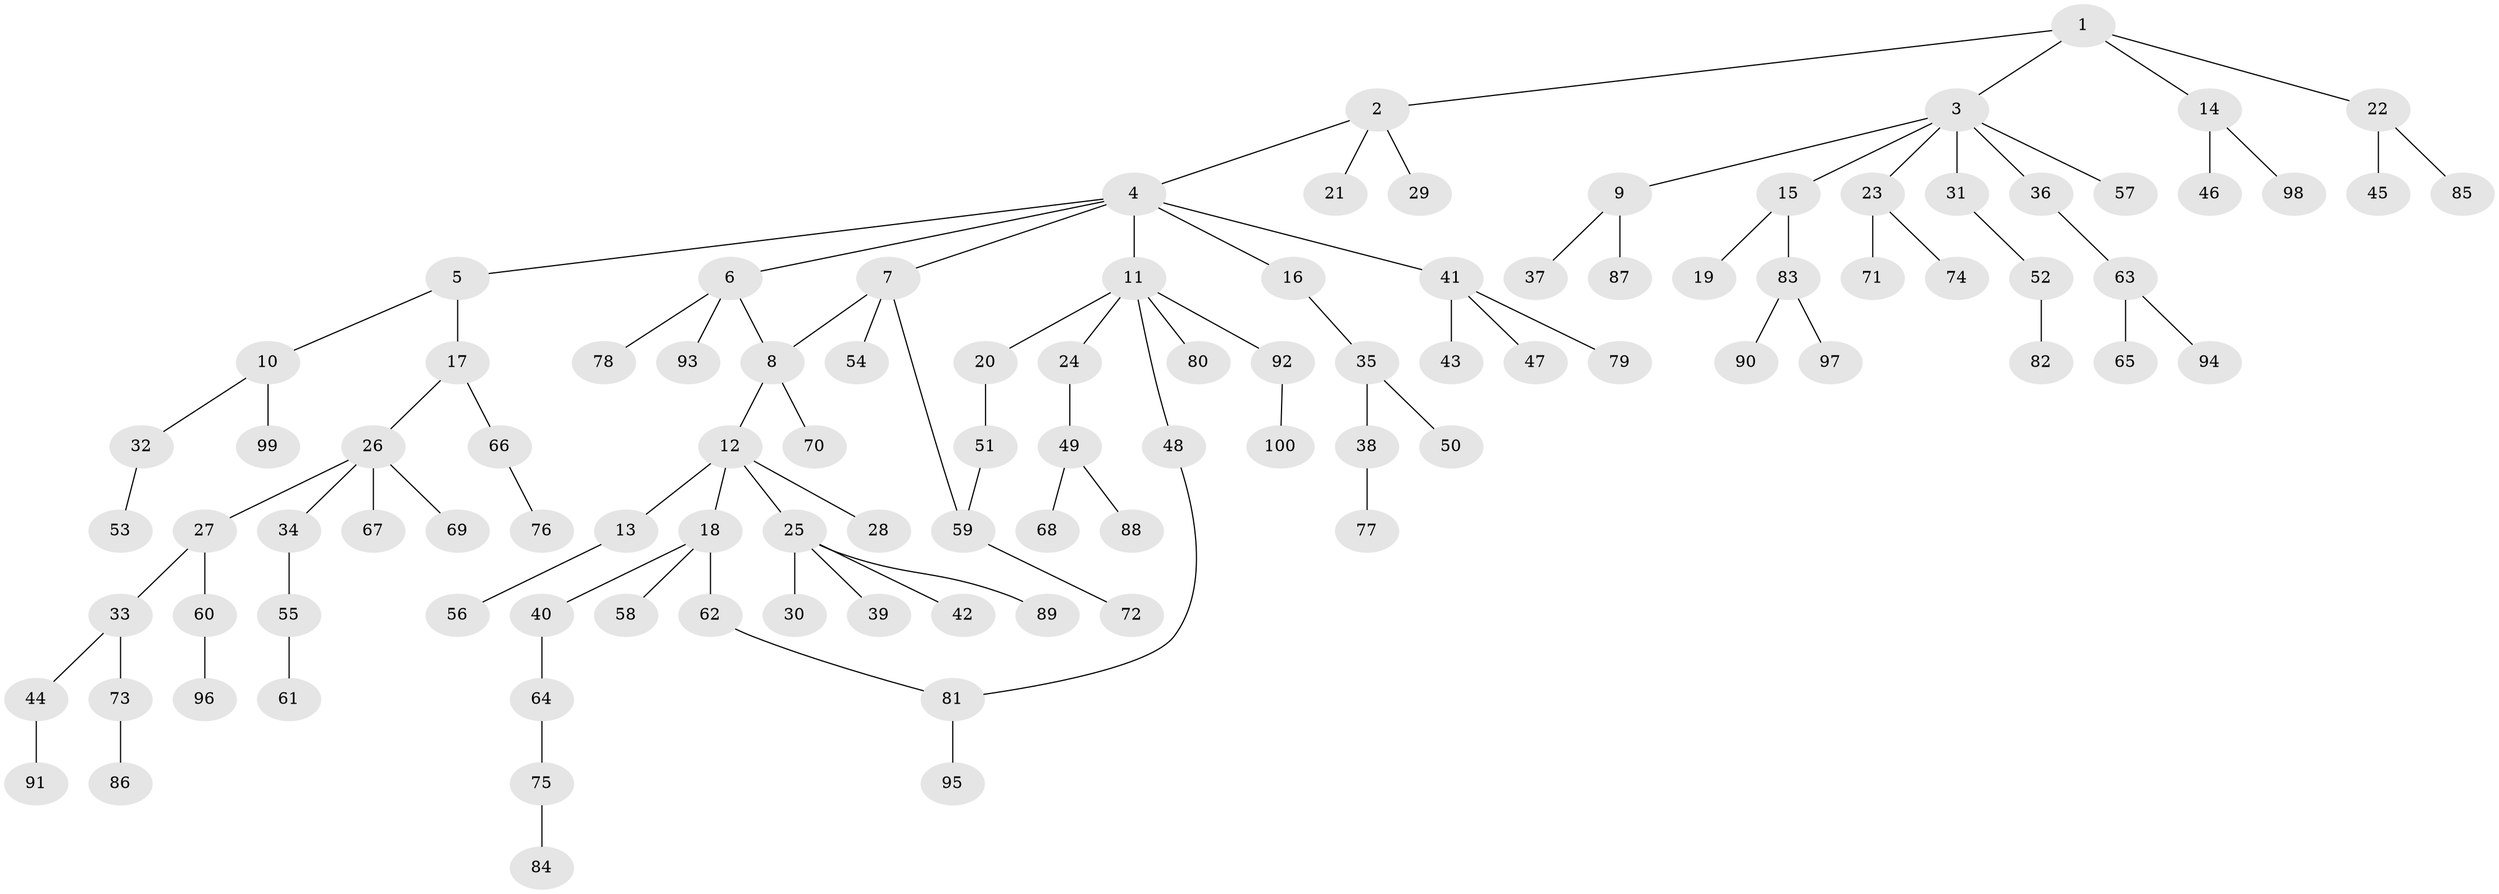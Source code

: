 // Generated by graph-tools (version 1.1) at 2025/25/03/09/25 03:25:28]
// undirected, 100 vertices, 102 edges
graph export_dot {
graph [start="1"]
  node [color=gray90,style=filled];
  1;
  2;
  3;
  4;
  5;
  6;
  7;
  8;
  9;
  10;
  11;
  12;
  13;
  14;
  15;
  16;
  17;
  18;
  19;
  20;
  21;
  22;
  23;
  24;
  25;
  26;
  27;
  28;
  29;
  30;
  31;
  32;
  33;
  34;
  35;
  36;
  37;
  38;
  39;
  40;
  41;
  42;
  43;
  44;
  45;
  46;
  47;
  48;
  49;
  50;
  51;
  52;
  53;
  54;
  55;
  56;
  57;
  58;
  59;
  60;
  61;
  62;
  63;
  64;
  65;
  66;
  67;
  68;
  69;
  70;
  71;
  72;
  73;
  74;
  75;
  76;
  77;
  78;
  79;
  80;
  81;
  82;
  83;
  84;
  85;
  86;
  87;
  88;
  89;
  90;
  91;
  92;
  93;
  94;
  95;
  96;
  97;
  98;
  99;
  100;
  1 -- 2;
  1 -- 3;
  1 -- 14;
  1 -- 22;
  2 -- 4;
  2 -- 21;
  2 -- 29;
  3 -- 9;
  3 -- 15;
  3 -- 23;
  3 -- 31;
  3 -- 36;
  3 -- 57;
  4 -- 5;
  4 -- 6;
  4 -- 7;
  4 -- 11;
  4 -- 16;
  4 -- 41;
  5 -- 10;
  5 -- 17;
  6 -- 78;
  6 -- 93;
  6 -- 8;
  7 -- 8;
  7 -- 54;
  7 -- 59;
  8 -- 12;
  8 -- 70;
  9 -- 37;
  9 -- 87;
  10 -- 32;
  10 -- 99;
  11 -- 20;
  11 -- 24;
  11 -- 48;
  11 -- 80;
  11 -- 92;
  12 -- 13;
  12 -- 18;
  12 -- 25;
  12 -- 28;
  13 -- 56;
  14 -- 46;
  14 -- 98;
  15 -- 19;
  15 -- 83;
  16 -- 35;
  17 -- 26;
  17 -- 66;
  18 -- 40;
  18 -- 58;
  18 -- 62;
  20 -- 51;
  22 -- 45;
  22 -- 85;
  23 -- 71;
  23 -- 74;
  24 -- 49;
  25 -- 30;
  25 -- 39;
  25 -- 42;
  25 -- 89;
  26 -- 27;
  26 -- 34;
  26 -- 67;
  26 -- 69;
  27 -- 33;
  27 -- 60;
  31 -- 52;
  32 -- 53;
  33 -- 44;
  33 -- 73;
  34 -- 55;
  35 -- 38;
  35 -- 50;
  36 -- 63;
  38 -- 77;
  40 -- 64;
  41 -- 43;
  41 -- 47;
  41 -- 79;
  44 -- 91;
  48 -- 81;
  49 -- 68;
  49 -- 88;
  51 -- 59;
  52 -- 82;
  55 -- 61;
  59 -- 72;
  60 -- 96;
  62 -- 81;
  63 -- 65;
  63 -- 94;
  64 -- 75;
  66 -- 76;
  73 -- 86;
  75 -- 84;
  81 -- 95;
  83 -- 90;
  83 -- 97;
  92 -- 100;
}
